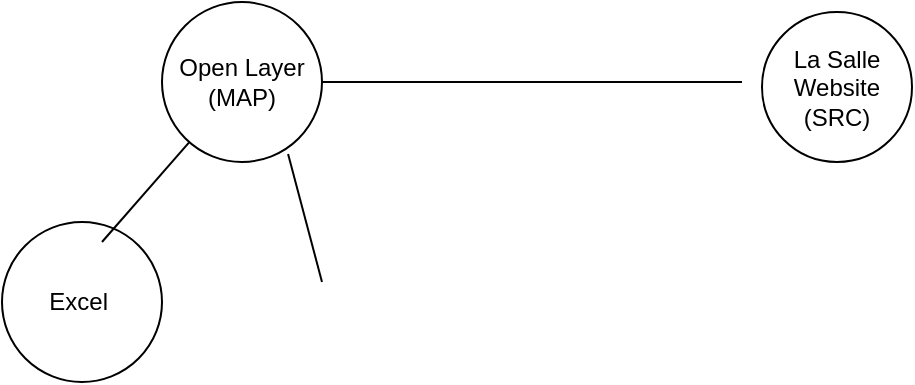 <mxfile version="22.0.8" type="github">
  <diagram name="Page-1" id="wJOz5yw01Spc_Gum1Rpd">
    <mxGraphModel dx="954" dy="556" grid="1" gridSize="10" guides="1" tooltips="1" connect="1" arrows="1" fold="1" page="1" pageScale="1" pageWidth="850" pageHeight="1100" math="0" shadow="0">
      <root>
        <mxCell id="0" />
        <mxCell id="1" parent="0" />
        <mxCell id="p7StNIV0vs3r8MqPnfQ6-1" value="Open Layer (MAP)" style="ellipse;whiteSpace=wrap;html=1;aspect=fixed;" vertex="1" parent="1">
          <mxGeometry x="130" y="180" width="80" height="80" as="geometry" />
        </mxCell>
        <mxCell id="p7StNIV0vs3r8MqPnfQ6-2" value="" style="endArrow=none;html=1;rounded=0;exitX=1;exitY=0.5;exitDx=0;exitDy=0;" edge="1" parent="1" source="p7StNIV0vs3r8MqPnfQ6-1">
          <mxGeometry width="50" height="50" relative="1" as="geometry">
            <mxPoint x="220" y="220" as="sourcePoint" />
            <mxPoint x="420" y="220" as="targetPoint" />
          </mxGeometry>
        </mxCell>
        <mxCell id="p7StNIV0vs3r8MqPnfQ6-3" value="La Salle Website (SRC)" style="ellipse;whiteSpace=wrap;html=1;aspect=fixed;" vertex="1" parent="1">
          <mxGeometry x="430" y="185" width="75" height="75" as="geometry" />
        </mxCell>
        <mxCell id="p7StNIV0vs3r8MqPnfQ6-5" value="Excel&amp;nbsp;" style="ellipse;whiteSpace=wrap;html=1;aspect=fixed;" vertex="1" parent="1">
          <mxGeometry x="50" y="290" width="80" height="80" as="geometry" />
        </mxCell>
        <mxCell id="p7StNIV0vs3r8MqPnfQ6-6" value="" style="endArrow=none;html=1;rounded=0;" edge="1" parent="1" target="p7StNIV0vs3r8MqPnfQ6-1">
          <mxGeometry width="50" height="50" relative="1" as="geometry">
            <mxPoint x="100" y="300" as="sourcePoint" />
            <mxPoint x="130" y="270" as="targetPoint" />
          </mxGeometry>
        </mxCell>
        <mxCell id="p7StNIV0vs3r8MqPnfQ6-7" value="" style="endArrow=none;html=1;rounded=0;exitX=0.788;exitY=0.95;exitDx=0;exitDy=0;exitPerimeter=0;" edge="1" parent="1" source="p7StNIV0vs3r8MqPnfQ6-1">
          <mxGeometry width="50" height="50" relative="1" as="geometry">
            <mxPoint x="400" y="380" as="sourcePoint" />
            <mxPoint x="210" y="320" as="targetPoint" />
          </mxGeometry>
        </mxCell>
      </root>
    </mxGraphModel>
  </diagram>
</mxfile>

